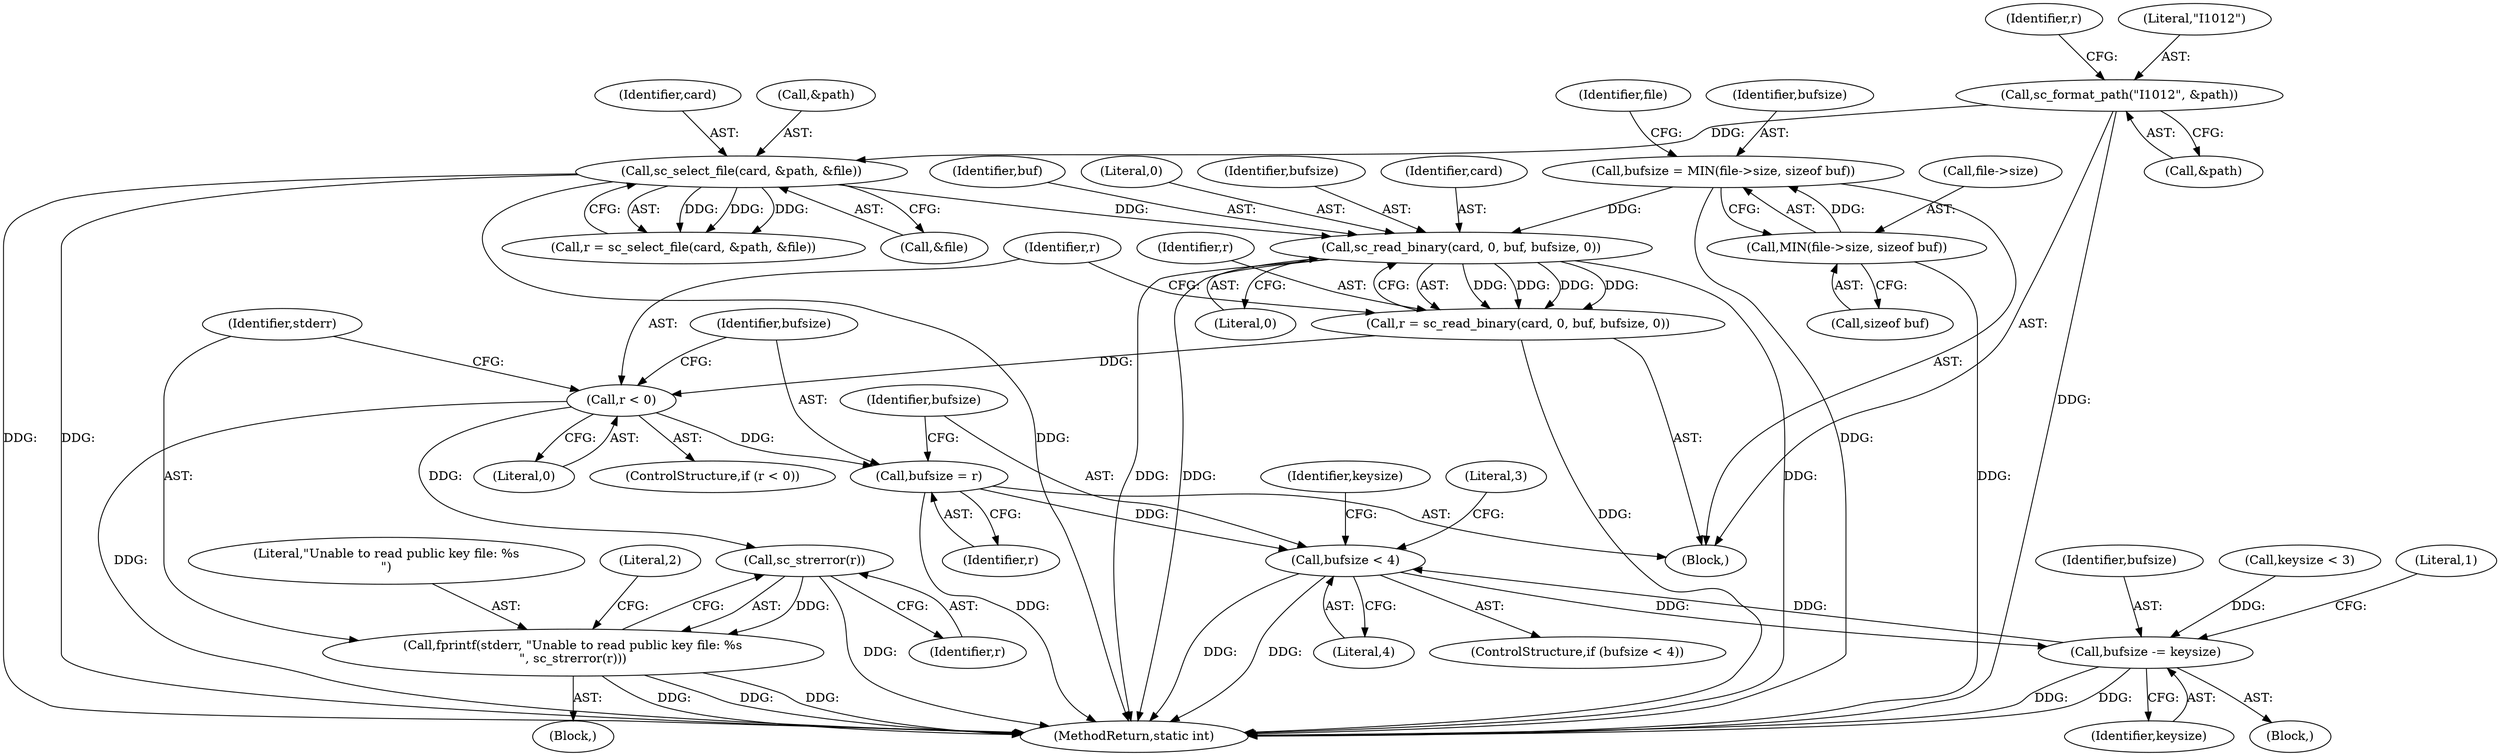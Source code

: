 digraph "0_OpenSC_360e95d45ac4123255a4c796db96337f332160ad#diff-d643a0fa169471dbf2912f4866dc49c5_9@API" {
"1000154" [label="(Call,sc_read_binary(card, 0, buf, bufsize, 0))"];
"1000126" [label="(Call,sc_select_file(card, &path, &file))"];
"1000120" [label="(Call,sc_format_path(\"I1012\", &path))"];
"1000142" [label="(Call,bufsize = MIN(file->size, sizeof buf))"];
"1000144" [label="(Call,MIN(file->size, sizeof buf))"];
"1000152" [label="(Call,r = sc_read_binary(card, 0, buf, bufsize, 0))"];
"1000161" [label="(Call,r < 0)"];
"1000168" [label="(Call,sc_strerror(r))"];
"1000165" [label="(Call,fprintf(stderr, \"Unable to read public key file: %s\n\", sc_strerror(r)))"];
"1000172" [label="(Call,bufsize = r)"];
"1000178" [label="(Call,bufsize < 4)"];
"1000215" [label="(Call,bufsize -= keysize)"];
"1000160" [label="(ControlStructure,if (r < 0))"];
"1000166" [label="(Identifier,stderr)"];
"1000217" [label="(Identifier,keysize)"];
"1000157" [label="(Identifier,buf)"];
"1000128" [label="(Call,&path)"];
"1000156" [label="(Literal,0)"];
"1000158" [label="(Identifier,bufsize)"];
"1000163" [label="(Literal,0)"];
"1000161" [label="(Call,r < 0)"];
"1000215" [label="(Call,bufsize -= keysize)"];
"1000142" [label="(Call,bufsize = MIN(file->size, sizeof buf))"];
"1000127" [label="(Identifier,card)"];
"1000162" [label="(Identifier,r)"];
"1000155" [label="(Identifier,card)"];
"1000122" [label="(Call,&path)"];
"1000130" [label="(Call,&file)"];
"1000177" [label="(ControlStructure,if (bufsize < 4))"];
"1000176" [label="(Block,)"];
"1000169" [label="(Identifier,r)"];
"1000179" [label="(Identifier,bufsize)"];
"1000148" [label="(Call,sizeof buf)"];
"1000216" [label="(Identifier,bufsize)"];
"1000125" [label="(Identifier,r)"];
"1000165" [label="(Call,fprintf(stderr, \"Unable to read public key file: %s\n\", sc_strerror(r)))"];
"1000168" [label="(Call,sc_strerror(r))"];
"1000143" [label="(Identifier,bufsize)"];
"1000200" [label="(Call,keysize < 3)"];
"1000154" [label="(Call,sc_read_binary(card, 0, buf, bufsize, 0))"];
"1000167" [label="(Literal,\"Unable to read public key file: %s\n\")"];
"1000159" [label="(Literal,0)"];
"1000174" [label="(Identifier,r)"];
"1000121" [label="(Literal,\"I1012\")"];
"1000102" [label="(Block,)"];
"1000164" [label="(Block,)"];
"1000184" [label="(Identifier,keysize)"];
"1000178" [label="(Call,bufsize < 4)"];
"1000172" [label="(Call,bufsize = r)"];
"1000182" [label="(Literal,3)"];
"1000173" [label="(Identifier,bufsize)"];
"1000153" [label="(Identifier,r)"];
"1000151" [label="(Identifier,file)"];
"1000218" [label="(Literal,1)"];
"1000126" [label="(Call,sc_select_file(card, &path, &file))"];
"1000145" [label="(Call,file->size)"];
"1000180" [label="(Literal,4)"];
"1000152" [label="(Call,r = sc_read_binary(card, 0, buf, bufsize, 0))"];
"1000120" [label="(Call,sc_format_path(\"I1012\", &path))"];
"1000144" [label="(Call,MIN(file->size, sizeof buf))"];
"1000171" [label="(Literal,2)"];
"1000234" [label="(MethodReturn,static int)"];
"1000124" [label="(Call,r = sc_select_file(card, &path, &file))"];
"1000154" -> "1000152"  [label="AST: "];
"1000154" -> "1000159"  [label="CFG: "];
"1000155" -> "1000154"  [label="AST: "];
"1000156" -> "1000154"  [label="AST: "];
"1000157" -> "1000154"  [label="AST: "];
"1000158" -> "1000154"  [label="AST: "];
"1000159" -> "1000154"  [label="AST: "];
"1000152" -> "1000154"  [label="CFG: "];
"1000154" -> "1000234"  [label="DDG: "];
"1000154" -> "1000234"  [label="DDG: "];
"1000154" -> "1000234"  [label="DDG: "];
"1000154" -> "1000152"  [label="DDG: "];
"1000154" -> "1000152"  [label="DDG: "];
"1000154" -> "1000152"  [label="DDG: "];
"1000154" -> "1000152"  [label="DDG: "];
"1000126" -> "1000154"  [label="DDG: "];
"1000142" -> "1000154"  [label="DDG: "];
"1000126" -> "1000124"  [label="AST: "];
"1000126" -> "1000130"  [label="CFG: "];
"1000127" -> "1000126"  [label="AST: "];
"1000128" -> "1000126"  [label="AST: "];
"1000130" -> "1000126"  [label="AST: "];
"1000124" -> "1000126"  [label="CFG: "];
"1000126" -> "1000234"  [label="DDG: "];
"1000126" -> "1000234"  [label="DDG: "];
"1000126" -> "1000234"  [label="DDG: "];
"1000126" -> "1000124"  [label="DDG: "];
"1000126" -> "1000124"  [label="DDG: "];
"1000126" -> "1000124"  [label="DDG: "];
"1000120" -> "1000126"  [label="DDG: "];
"1000120" -> "1000102"  [label="AST: "];
"1000120" -> "1000122"  [label="CFG: "];
"1000121" -> "1000120"  [label="AST: "];
"1000122" -> "1000120"  [label="AST: "];
"1000125" -> "1000120"  [label="CFG: "];
"1000120" -> "1000234"  [label="DDG: "];
"1000142" -> "1000102"  [label="AST: "];
"1000142" -> "1000144"  [label="CFG: "];
"1000143" -> "1000142"  [label="AST: "];
"1000144" -> "1000142"  [label="AST: "];
"1000151" -> "1000142"  [label="CFG: "];
"1000142" -> "1000234"  [label="DDG: "];
"1000144" -> "1000142"  [label="DDG: "];
"1000144" -> "1000148"  [label="CFG: "];
"1000145" -> "1000144"  [label="AST: "];
"1000148" -> "1000144"  [label="AST: "];
"1000144" -> "1000234"  [label="DDG: "];
"1000152" -> "1000102"  [label="AST: "];
"1000153" -> "1000152"  [label="AST: "];
"1000162" -> "1000152"  [label="CFG: "];
"1000152" -> "1000234"  [label="DDG: "];
"1000152" -> "1000161"  [label="DDG: "];
"1000161" -> "1000160"  [label="AST: "];
"1000161" -> "1000163"  [label="CFG: "];
"1000162" -> "1000161"  [label="AST: "];
"1000163" -> "1000161"  [label="AST: "];
"1000166" -> "1000161"  [label="CFG: "];
"1000173" -> "1000161"  [label="CFG: "];
"1000161" -> "1000234"  [label="DDG: "];
"1000161" -> "1000168"  [label="DDG: "];
"1000161" -> "1000172"  [label="DDG: "];
"1000168" -> "1000165"  [label="AST: "];
"1000168" -> "1000169"  [label="CFG: "];
"1000169" -> "1000168"  [label="AST: "];
"1000165" -> "1000168"  [label="CFG: "];
"1000168" -> "1000234"  [label="DDG: "];
"1000168" -> "1000165"  [label="DDG: "];
"1000165" -> "1000164"  [label="AST: "];
"1000166" -> "1000165"  [label="AST: "];
"1000167" -> "1000165"  [label="AST: "];
"1000171" -> "1000165"  [label="CFG: "];
"1000165" -> "1000234"  [label="DDG: "];
"1000165" -> "1000234"  [label="DDG: "];
"1000165" -> "1000234"  [label="DDG: "];
"1000172" -> "1000102"  [label="AST: "];
"1000172" -> "1000174"  [label="CFG: "];
"1000173" -> "1000172"  [label="AST: "];
"1000174" -> "1000172"  [label="AST: "];
"1000179" -> "1000172"  [label="CFG: "];
"1000172" -> "1000234"  [label="DDG: "];
"1000172" -> "1000178"  [label="DDG: "];
"1000178" -> "1000177"  [label="AST: "];
"1000178" -> "1000180"  [label="CFG: "];
"1000179" -> "1000178"  [label="AST: "];
"1000180" -> "1000178"  [label="AST: "];
"1000182" -> "1000178"  [label="CFG: "];
"1000184" -> "1000178"  [label="CFG: "];
"1000178" -> "1000234"  [label="DDG: "];
"1000178" -> "1000234"  [label="DDG: "];
"1000215" -> "1000178"  [label="DDG: "];
"1000178" -> "1000215"  [label="DDG: "];
"1000215" -> "1000176"  [label="AST: "];
"1000215" -> "1000217"  [label="CFG: "];
"1000216" -> "1000215"  [label="AST: "];
"1000217" -> "1000215"  [label="AST: "];
"1000218" -> "1000215"  [label="CFG: "];
"1000215" -> "1000234"  [label="DDG: "];
"1000215" -> "1000234"  [label="DDG: "];
"1000200" -> "1000215"  [label="DDG: "];
}
